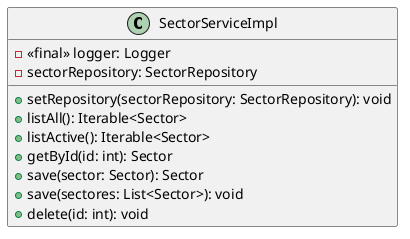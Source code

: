 @startuml SectorServiceImpl

class SectorServiceImpl{
 - <<final>> logger: Logger
 - sectorRepository: SectorRepository
 + setRepository(sectorRepository: SectorRepository): void
 + listAll(): Iterable<Sector>
 + listActive(): Iterable<Sector>
 + getById(id: int): Sector
 + save(sector: Sector): Sector
 + save(sectores: List<Sector>): void
 + delete(id: int): void
}

@enduml